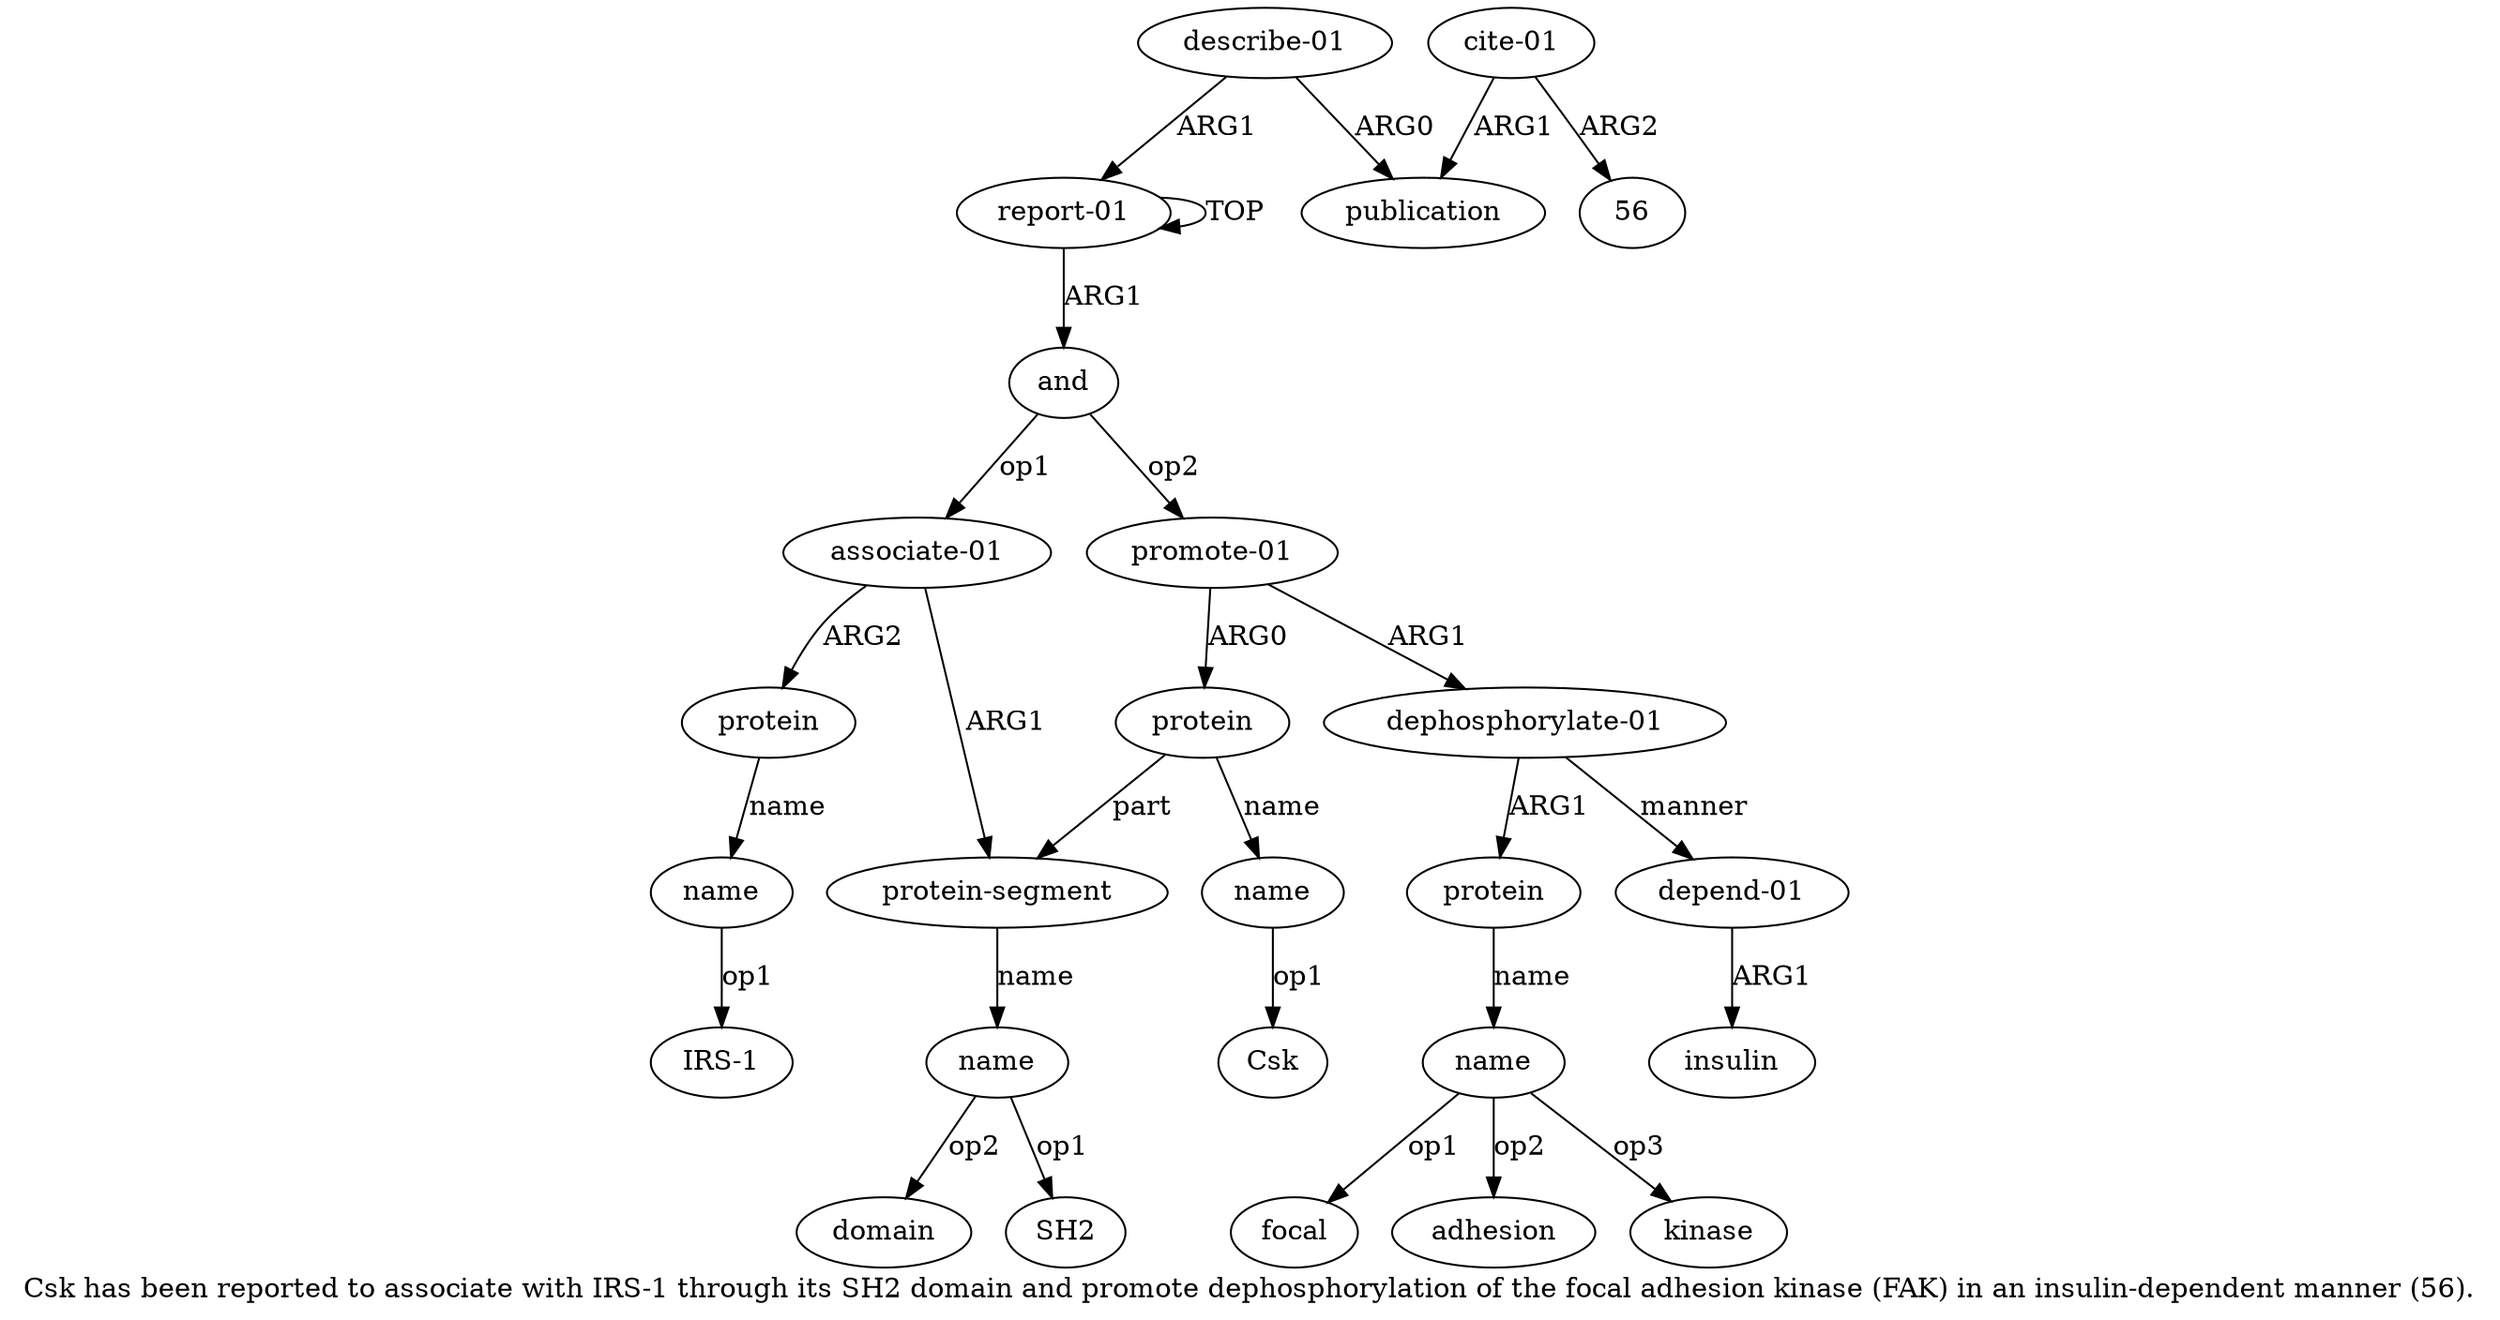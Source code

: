 digraph  {
	graph [label="Csk has been reported to associate with IRS-1 through its SH2 domain and promote dephosphorylation of the focal adhesion kinase (\
FAK) in an insulin-dependent manner (56)."];
	node [label="\N"];
	"a4 SH2"	 [color=black,
		gold_ind=-1,
		gold_label=SH2,
		label=SH2,
		test_ind=-1,
		test_label=SH2];
	"a8 IRS-1"	 [color=black,
		gold_ind=-1,
		gold_label="IRS-1",
		label="IRS-1",
		test_ind=-1,
		test_label="IRS-1"];
	"a6 Csk"	 [color=black,
		gold_ind=-1,
		gold_label=Csk,
		label=Csk,
		test_ind=-1,
		test_label=Csk];
	"a4 domain"	 [color=black,
		gold_ind=-1,
		gold_label=domain,
		label=domain,
		test_ind=-1,
		test_label=domain];
	a15	 [color=black,
		gold_ind=15,
		gold_label="describe-01",
		label="describe-01",
		test_ind=15,
		test_label="describe-01"];
	a16	 [color=black,
		gold_ind=16,
		gold_label=publication,
		label=publication,
		test_ind=16,
		test_label=publication];
	a15 -> a16 [key=0,
	color=black,
	gold_label=ARG0,
	label=ARG0,
	test_label=ARG0];
a0 [color=black,
	gold_ind=0,
	gold_label="report-01",
	label="report-01",
	test_ind=0,
	test_label="report-01"];
a15 -> a0 [key=0,
color=black,
gold_label=ARG1,
label=ARG1,
test_label=ARG1];
a14 [color=black,
gold_ind=14,
gold_label=insulin,
label=insulin,
test_ind=14,
test_label=insulin];
a17 [color=black,
gold_ind=17,
gold_label="cite-01",
label="cite-01",
test_ind=17,
test_label="cite-01"];
a17 -> a16 [key=0,
color=black,
gold_label=ARG1,
label=ARG1,
test_label=ARG1];
"a17 56" [color=black,
gold_ind=-1,
gold_label=56,
label=56,
test_ind=-1,
test_label=56];
a17 -> "a17 56" [key=0,
color=black,
gold_label=ARG2,
label=ARG2,
test_label=ARG2];
a11 [color=black,
gold_ind=11,
gold_label=protein,
label=protein,
test_ind=11,
test_label=protein];
a12 [color=black,
gold_ind=12,
gold_label=name,
label=name,
test_ind=12,
test_label=name];
a11 -> a12 [key=0,
color=black,
gold_label=name,
label=name,
test_label=name];
a10 [color=black,
gold_ind=10,
gold_label="dephosphorylate-01",
label="dephosphorylate-01",
test_ind=10,
test_label="dephosphorylate-01"];
a10 -> a11 [key=0,
color=black,
gold_label=ARG1,
label=ARG1,
test_label=ARG1];
a13 [color=black,
gold_ind=13,
gold_label="depend-01",
label="depend-01",
test_ind=13,
test_label="depend-01"];
a10 -> a13 [key=0,
color=black,
gold_label=manner,
label=manner,
test_label=manner];
a13 -> a14 [key=0,
color=black,
gold_label=ARG1,
label=ARG1,
test_label=ARG1];
"a12 adhesion" [color=black,
gold_ind=-1,
gold_label=adhesion,
label=adhesion,
test_ind=-1,
test_label=adhesion];
a12 -> "a12 adhesion" [key=0,
color=black,
gold_label=op2,
label=op2,
test_label=op2];
"a12 kinase" [color=black,
gold_ind=-1,
gold_label=kinase,
label=kinase,
test_ind=-1,
test_label=kinase];
a12 -> "a12 kinase" [key=0,
color=black,
gold_label=op3,
label=op3,
test_label=op3];
"a12 focal" [color=black,
gold_ind=-1,
gold_label=focal,
label=focal,
test_ind=-1,
test_label=focal];
a12 -> "a12 focal" [key=0,
color=black,
gold_label=op1,
label=op1,
test_label=op1];
a1 [color=black,
gold_ind=1,
gold_label=and,
label=and,
test_ind=1,
test_label=and];
a2 [color=black,
gold_ind=2,
gold_label="associate-01",
label="associate-01",
test_ind=2,
test_label="associate-01"];
a1 -> a2 [key=0,
color=black,
gold_label=op1,
label=op1,
test_label=op1];
a9 [color=black,
gold_ind=9,
gold_label="promote-01",
label="promote-01",
test_ind=9,
test_label="promote-01"];
a1 -> a9 [key=0,
color=black,
gold_label=op2,
label=op2,
test_label=op2];
a0 -> a1 [key=0,
color=black,
gold_label=ARG1,
label=ARG1,
test_label=ARG1];
a0 -> a0 [key=0,
color=black,
gold_label=TOP,
label=TOP,
test_label=TOP];
a3 [color=black,
gold_ind=3,
gold_label="protein-segment",
label="protein-segment",
test_ind=3,
test_label="protein-segment"];
a4 [color=black,
gold_ind=4,
gold_label=name,
label=name,
test_ind=4,
test_label=name];
a3 -> a4 [key=0,
color=black,
gold_label=name,
label=name,
test_label=name];
a2 -> a3 [key=0,
color=black,
gold_label=ARG1,
label=ARG1,
test_label=ARG1];
a7 [color=black,
gold_ind=7,
gold_label=protein,
label=protein,
test_ind=7,
test_label=protein];
a2 -> a7 [key=0,
color=black,
gold_label=ARG2,
label=ARG2,
test_label=ARG2];
a5 [color=black,
gold_ind=5,
gold_label=protein,
label=protein,
test_ind=5,
test_label=protein];
a5 -> a3 [key=0,
color=black,
gold_label=part,
label=part,
test_label=part];
a6 [color=black,
gold_ind=6,
gold_label=name,
label=name,
test_ind=6,
test_label=name];
a5 -> a6 [key=0,
color=black,
gold_label=name,
label=name,
test_label=name];
a4 -> "a4 SH2" [key=0,
color=black,
gold_label=op1,
label=op1,
test_label=op1];
a4 -> "a4 domain" [key=0,
color=black,
gold_label=op2,
label=op2,
test_label=op2];
a8 [color=black,
gold_ind=8,
gold_label=name,
label=name,
test_ind=8,
test_label=name];
a7 -> a8 [key=0,
color=black,
gold_label=name,
label=name,
test_label=name];
a6 -> "a6 Csk" [key=0,
color=black,
gold_label=op1,
label=op1,
test_label=op1];
a9 -> a10 [key=0,
color=black,
gold_label=ARG1,
label=ARG1,
test_label=ARG1];
a9 -> a5 [key=0,
color=black,
gold_label=ARG0,
label=ARG0,
test_label=ARG0];
a8 -> "a8 IRS-1" [key=0,
color=black,
gold_label=op1,
label=op1,
test_label=op1];
}
